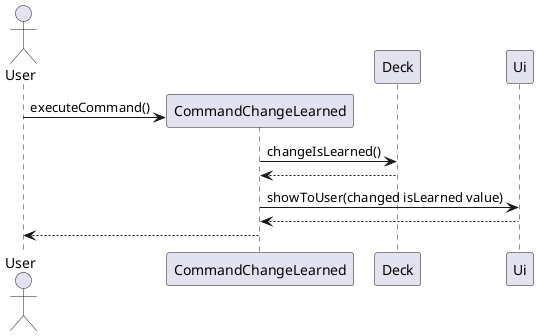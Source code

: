 @startuml

actor User
User -> CommandChangeLearned **: executeCommand()
CommandChangeLearned -> Deck: changeIsLearned()
return
CommandChangeLearned -> Ui: showToUser(changed isLearned value)
return

CommandChangeLearned --> User


@enduml